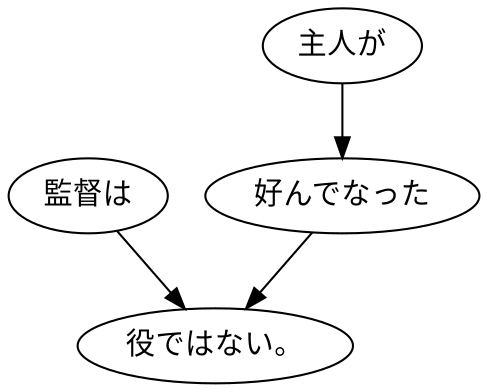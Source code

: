 digraph graph7398 {
	node0 [label="監督は"];
	node1 [label="主人が"];
	node2 [label="好んでなった"];
	node3 [label="役ではない。"];
	node0 -> node3;
	node1 -> node2;
	node2 -> node3;
}
